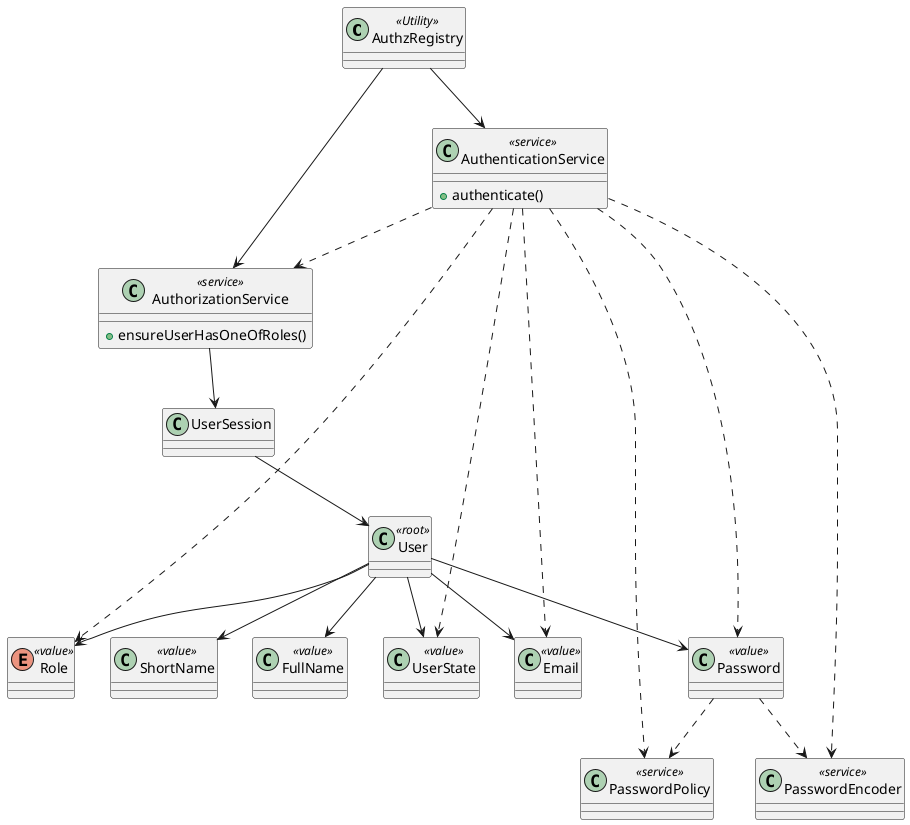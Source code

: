 @startuml


class AuthzRegistry <<Utility>> {
}

' Services
class AuthenticationService <<service>> {
    + authenticate()
}

class AuthorizationService <<service>> {
    + ensureUserHasOneOfRoles()
}

class PasswordEncoder <<service>> {
}

class PasswordPolicy <<service>> {
}

class UserSession {
}


' User aggregate
class User <<root>> {
}

class UserState <<value>> {
}

class ShortName <<value>> {
}

class FullName <<value>> {
}

class Email <<value>> {
}

class Password <<value>> {
}

enum Role <<value>> {
}



' User value objects
User --> ShortName
User --> FullName
User --> Email
User --> Password
User --> UserState
User --> Role

' What does authentication use?
AuthenticationService ..> AuthorizationService
AuthenticationService ..> Email
AuthenticationService ..> Password
AuthenticationService ..> UserState
AuthenticationService ..> Role
AuthenticationService ..> PasswordPolicy
AuthenticationService ..> PasswordEncoder

' What does authorization have?
AuthorizationService --> UserSession

' What does a user session have?
UserSession --> User

' What does a password use?
' (Since it has business logic rules and can't be directly be persisted)
Password ..> PasswordPolicy
Password ..> PasswordEncoder

AuthzRegistry --> AuthenticationService
AuthzRegistry --> AuthorizationService





@enduml